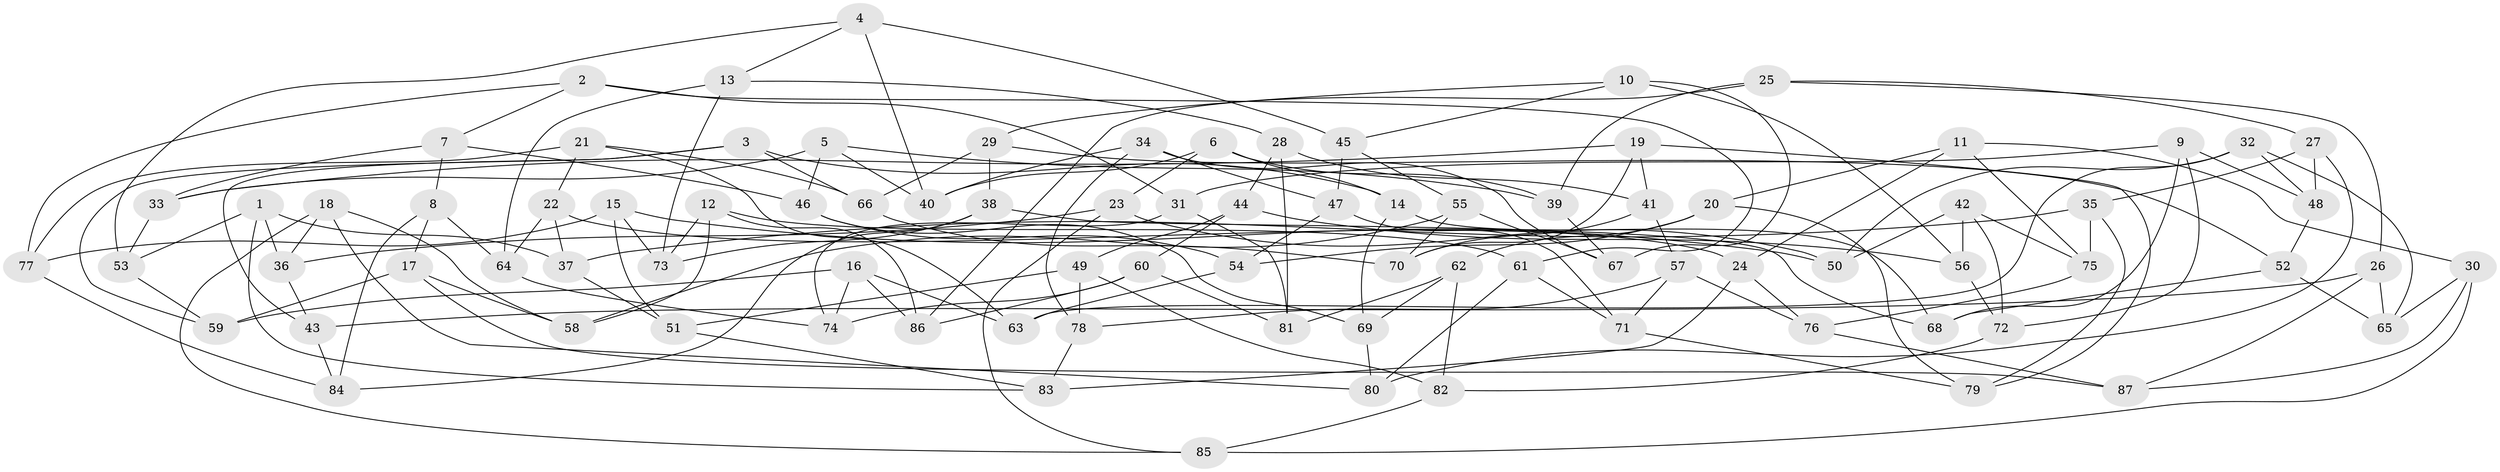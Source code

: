 // coarse degree distribution, {4: 0.17142857142857143, 6: 0.4, 7: 0.11428571428571428, 5: 0.2, 3: 0.02857142857142857, 8: 0.08571428571428572}
// Generated by graph-tools (version 1.1) at 2025/38/03/04/25 23:38:05]
// undirected, 87 vertices, 174 edges
graph export_dot {
  node [color=gray90,style=filled];
  1;
  2;
  3;
  4;
  5;
  6;
  7;
  8;
  9;
  10;
  11;
  12;
  13;
  14;
  15;
  16;
  17;
  18;
  19;
  20;
  21;
  22;
  23;
  24;
  25;
  26;
  27;
  28;
  29;
  30;
  31;
  32;
  33;
  34;
  35;
  36;
  37;
  38;
  39;
  40;
  41;
  42;
  43;
  44;
  45;
  46;
  47;
  48;
  49;
  50;
  51;
  52;
  53;
  54;
  55;
  56;
  57;
  58;
  59;
  60;
  61;
  62;
  63;
  64;
  65;
  66;
  67;
  68;
  69;
  70;
  71;
  72;
  73;
  74;
  75;
  76;
  77;
  78;
  79;
  80;
  81;
  82;
  83;
  84;
  85;
  86;
  87;
  1 -- 83;
  1 -- 37;
  1 -- 36;
  1 -- 53;
  2 -- 7;
  2 -- 61;
  2 -- 31;
  2 -- 77;
  3 -- 59;
  3 -- 14;
  3 -- 43;
  3 -- 66;
  4 -- 45;
  4 -- 53;
  4 -- 40;
  4 -- 13;
  5 -- 40;
  5 -- 33;
  5 -- 46;
  5 -- 39;
  6 -- 39;
  6 -- 23;
  6 -- 40;
  6 -- 14;
  7 -- 8;
  7 -- 33;
  7 -- 46;
  8 -- 17;
  8 -- 84;
  8 -- 64;
  9 -- 68;
  9 -- 72;
  9 -- 48;
  9 -- 31;
  10 -- 29;
  10 -- 67;
  10 -- 45;
  10 -- 56;
  11 -- 20;
  11 -- 24;
  11 -- 75;
  11 -- 30;
  12 -- 58;
  12 -- 73;
  12 -- 86;
  12 -- 61;
  13 -- 64;
  13 -- 28;
  13 -- 73;
  14 -- 68;
  14 -- 69;
  15 -- 73;
  15 -- 50;
  15 -- 77;
  15 -- 51;
  16 -- 86;
  16 -- 74;
  16 -- 59;
  16 -- 63;
  17 -- 58;
  17 -- 87;
  17 -- 59;
  18 -- 85;
  18 -- 58;
  18 -- 36;
  18 -- 80;
  19 -- 41;
  19 -- 33;
  19 -- 79;
  19 -- 70;
  20 -- 79;
  20 -- 62;
  20 -- 54;
  21 -- 77;
  21 -- 22;
  21 -- 63;
  21 -- 66;
  22 -- 37;
  22 -- 64;
  22 -- 24;
  23 -- 50;
  23 -- 36;
  23 -- 85;
  24 -- 83;
  24 -- 76;
  25 -- 86;
  25 -- 27;
  25 -- 39;
  25 -- 26;
  26 -- 65;
  26 -- 43;
  26 -- 87;
  27 -- 48;
  27 -- 35;
  27 -- 80;
  28 -- 81;
  28 -- 44;
  28 -- 41;
  29 -- 52;
  29 -- 66;
  29 -- 38;
  30 -- 65;
  30 -- 85;
  30 -- 87;
  31 -- 74;
  31 -- 81;
  32 -- 63;
  32 -- 48;
  32 -- 65;
  32 -- 50;
  33 -- 53;
  34 -- 67;
  34 -- 78;
  34 -- 47;
  34 -- 40;
  35 -- 37;
  35 -- 79;
  35 -- 75;
  36 -- 43;
  37 -- 51;
  38 -- 84;
  38 -- 73;
  38 -- 68;
  39 -- 67;
  41 -- 57;
  41 -- 70;
  42 -- 56;
  42 -- 72;
  42 -- 75;
  42 -- 50;
  43 -- 84;
  44 -- 60;
  44 -- 49;
  44 -- 56;
  45 -- 47;
  45 -- 55;
  46 -- 54;
  46 -- 69;
  47 -- 71;
  47 -- 54;
  48 -- 52;
  49 -- 78;
  49 -- 82;
  49 -- 51;
  51 -- 83;
  52 -- 68;
  52 -- 65;
  53 -- 59;
  54 -- 63;
  55 -- 58;
  55 -- 67;
  55 -- 70;
  56 -- 72;
  57 -- 71;
  57 -- 78;
  57 -- 76;
  60 -- 74;
  60 -- 81;
  60 -- 86;
  61 -- 71;
  61 -- 80;
  62 -- 81;
  62 -- 82;
  62 -- 69;
  64 -- 74;
  66 -- 70;
  69 -- 80;
  71 -- 79;
  72 -- 82;
  75 -- 76;
  76 -- 87;
  77 -- 84;
  78 -- 83;
  82 -- 85;
}
